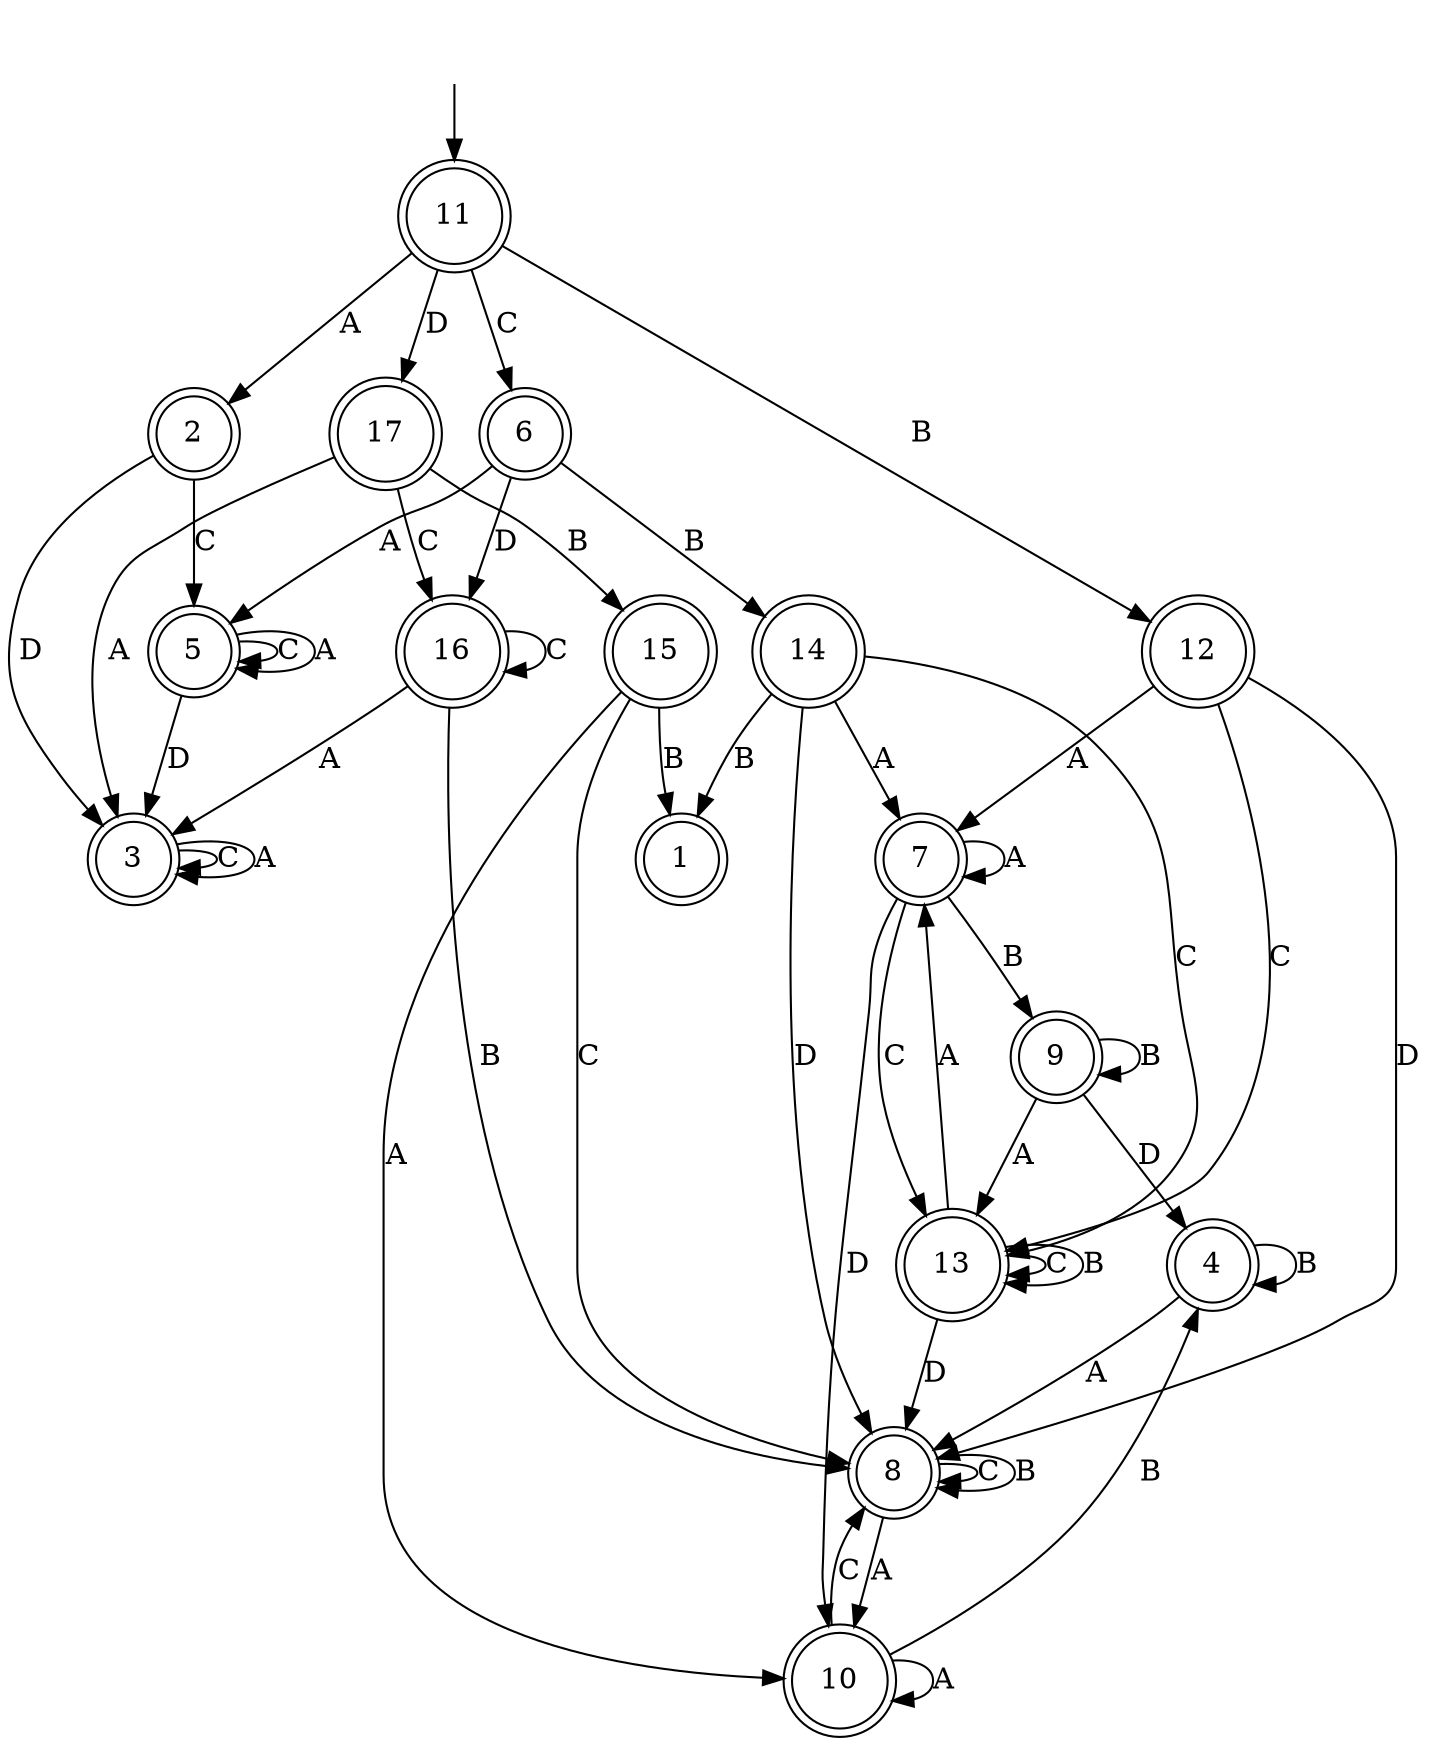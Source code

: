 digraph "1_all_except_m" {
1 [label="1", shape=doublecircle];
2 [label="2", shape=doublecircle];
3 [label="3", shape=doublecircle];
4 [label="4", shape=doublecircle];
5 [label="5", shape=doublecircle];
6 [label="6", shape=doublecircle];
7 [label="7", shape=doublecircle];
8 [label="8", shape=doublecircle];
9 [label="9", shape=doublecircle];
10 [label="10", shape=doublecircle];
11 [label="11", shape=doublecircle];
12 [label="12", shape=doublecircle];
13 [label="13", shape=doublecircle];
14 [label="14", shape=doublecircle];
15 [label="15", shape=doublecircle];
16 [label="16", shape=doublecircle];
17 [label="17", shape=doublecircle];
2 -> 5  [label="C"];
2 -> 3  [label="D"];
3 -> 3  [label="C"];
3 -> 3  [label="A"];
4 -> 8  [label="A"];
4 -> 4  [label="B"];
5 -> 5  [label="C"];
5 -> 5  [label="A"];
5 -> 3  [label="D"];
6 -> 5  [label="A"];
6 -> 16  [label="D"];
6 -> 14  [label="B"];
7 -> 13  [label="C"];
7 -> 7  [label="A"];
7 -> 10  [label="D"];
7 -> 9  [label="B"];
8 -> 8  [label="C"];
8 -> 10  [label="A"];
8 -> 8  [label="B"];
9 -> 13  [label="A"];
9 -> 4  [label="D"];
9 -> 9  [label="B"];
10 -> 8  [label="C"];
10 -> 10  [label="A"];
10 -> 4  [label="B"];
11 -> 6  [label="C"];
11 -> 2  [label="A"];
11 -> 17  [label="D"];
11 -> 12  [label="B"];
12 -> 13  [label="C"];
12 -> 7  [label="A"];
12 -> 8  [label="D"];
13 -> 13  [label="C"];
13 -> 7  [label="A"];
13 -> 8  [label="D"];
13 -> 13  [label="B"];
14 -> 13  [label="C"];
14 -> 7  [label="A"];
14 -> 8  [label="D"];
14 -> 1  [label="B"];
15 -> 8  [label="C"];
15 -> 10  [label="A"];
15 -> 1  [label="B"];
16 -> 16  [label="C"];
16 -> 3  [label="A"];
16 -> 8  [label="B"];
17 -> 16  [label="C"];
17 -> 3  [label="A"];
17 -> 15  [label="B"];
__start0 [label="", shape=none];
__start0 -> 11  [label=""];
}
